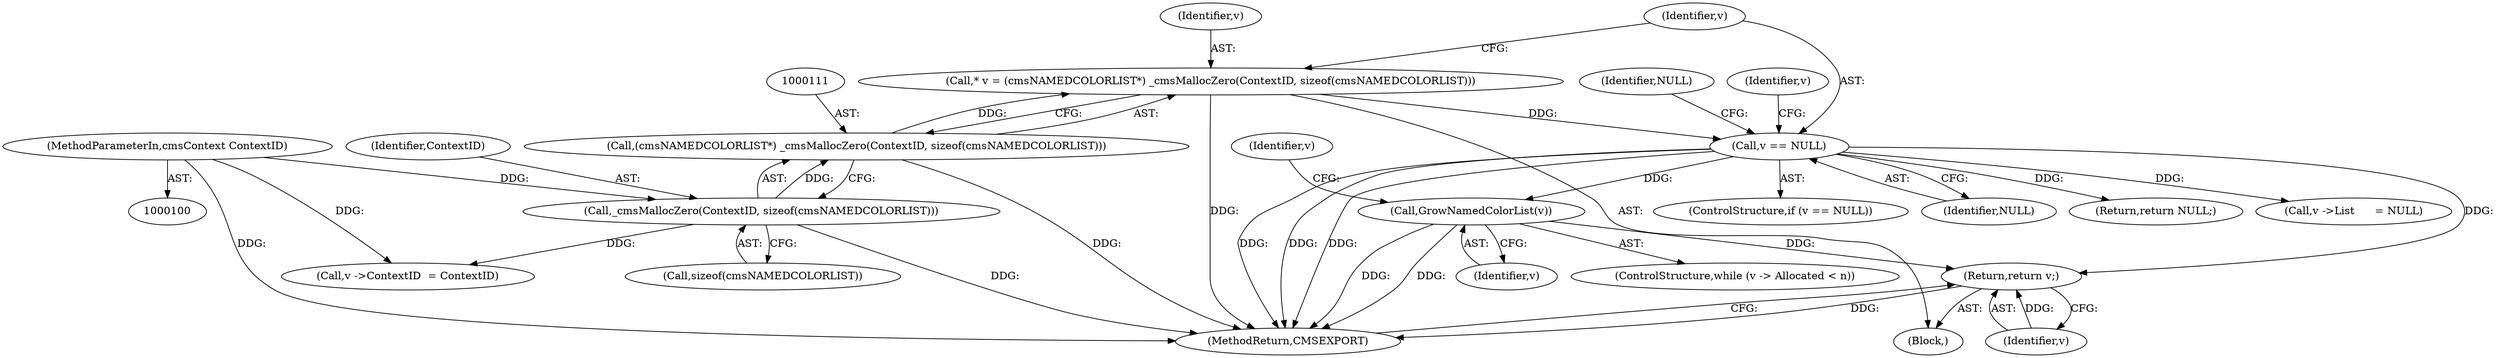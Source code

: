 digraph "0_Little-CMS_91c2db7f2559be504211b283bc3a2c631d6f06d9@pointer" {
"1000143" [label="(Call,GrowNamedColorList(v))"];
"1000117" [label="(Call,v == NULL)"];
"1000108" [label="(Call,* v = (cmsNAMEDCOLORLIST*) _cmsMallocZero(ContextID, sizeof(cmsNAMEDCOLORLIST)))"];
"1000110" [label="(Call,(cmsNAMEDCOLORLIST*) _cmsMallocZero(ContextID, sizeof(cmsNAMEDCOLORLIST)))"];
"1000112" [label="(Call,_cmsMallocZero(ContextID, sizeof(cmsNAMEDCOLORLIST)))"];
"1000101" [label="(MethodParameterIn,cmsContext ContextID)"];
"1000181" [label="(Return,return v;)"];
"1000112" [label="(Call,_cmsMallocZero(ContextID, sizeof(cmsNAMEDCOLORLIST)))"];
"1000116" [label="(ControlStructure,if (v == NULL))"];
"1000121" [label="(Identifier,NULL)"];
"1000144" [label="(Identifier,v)"];
"1000183" [label="(MethodReturn,CMSEXPORT)"];
"1000114" [label="(Call,sizeof(cmsNAMEDCOLORLIST))"];
"1000124" [label="(Identifier,v)"];
"1000109" [label="(Identifier,v)"];
"1000101" [label="(MethodParameterIn,cmsContext ContextID)"];
"1000113" [label="(Identifier,ContextID)"];
"1000181" [label="(Return,return v;)"];
"1000110" [label="(Call,(cmsNAMEDCOLORLIST*) _cmsMallocZero(ContextID, sizeof(cmsNAMEDCOLORLIST)))"];
"1000137" [label="(ControlStructure,while (v -> Allocated < n))"];
"1000117" [label="(Call,v == NULL)"];
"1000119" [label="(Identifier,NULL)"];
"1000140" [label="(Identifier,v)"];
"1000118" [label="(Identifier,v)"];
"1000108" [label="(Call,* v = (cmsNAMEDCOLORLIST*) _cmsMallocZero(ContextID, sizeof(cmsNAMEDCOLORLIST)))"];
"1000120" [label="(Return,return NULL;)"];
"1000143" [label="(Call,GrowNamedColorList(v))"];
"1000182" [label="(Identifier,v)"];
"1000122" [label="(Call,v ->List      = NULL)"];
"1000106" [label="(Block,)"];
"1000132" [label="(Call,v ->ContextID  = ContextID)"];
"1000143" -> "1000137"  [label="AST: "];
"1000143" -> "1000144"  [label="CFG: "];
"1000144" -> "1000143"  [label="AST: "];
"1000140" -> "1000143"  [label="CFG: "];
"1000143" -> "1000183"  [label="DDG: "];
"1000143" -> "1000183"  [label="DDG: "];
"1000117" -> "1000143"  [label="DDG: "];
"1000143" -> "1000181"  [label="DDG: "];
"1000117" -> "1000116"  [label="AST: "];
"1000117" -> "1000119"  [label="CFG: "];
"1000118" -> "1000117"  [label="AST: "];
"1000119" -> "1000117"  [label="AST: "];
"1000121" -> "1000117"  [label="CFG: "];
"1000124" -> "1000117"  [label="CFG: "];
"1000117" -> "1000183"  [label="DDG: "];
"1000117" -> "1000183"  [label="DDG: "];
"1000117" -> "1000183"  [label="DDG: "];
"1000108" -> "1000117"  [label="DDG: "];
"1000117" -> "1000120"  [label="DDG: "];
"1000117" -> "1000122"  [label="DDG: "];
"1000117" -> "1000181"  [label="DDG: "];
"1000108" -> "1000106"  [label="AST: "];
"1000108" -> "1000110"  [label="CFG: "];
"1000109" -> "1000108"  [label="AST: "];
"1000110" -> "1000108"  [label="AST: "];
"1000118" -> "1000108"  [label="CFG: "];
"1000108" -> "1000183"  [label="DDG: "];
"1000110" -> "1000108"  [label="DDG: "];
"1000110" -> "1000112"  [label="CFG: "];
"1000111" -> "1000110"  [label="AST: "];
"1000112" -> "1000110"  [label="AST: "];
"1000110" -> "1000183"  [label="DDG: "];
"1000112" -> "1000110"  [label="DDG: "];
"1000112" -> "1000114"  [label="CFG: "];
"1000113" -> "1000112"  [label="AST: "];
"1000114" -> "1000112"  [label="AST: "];
"1000112" -> "1000183"  [label="DDG: "];
"1000101" -> "1000112"  [label="DDG: "];
"1000112" -> "1000132"  [label="DDG: "];
"1000101" -> "1000100"  [label="AST: "];
"1000101" -> "1000183"  [label="DDG: "];
"1000101" -> "1000132"  [label="DDG: "];
"1000181" -> "1000106"  [label="AST: "];
"1000181" -> "1000182"  [label="CFG: "];
"1000182" -> "1000181"  [label="AST: "];
"1000183" -> "1000181"  [label="CFG: "];
"1000181" -> "1000183"  [label="DDG: "];
"1000182" -> "1000181"  [label="DDG: "];
}
